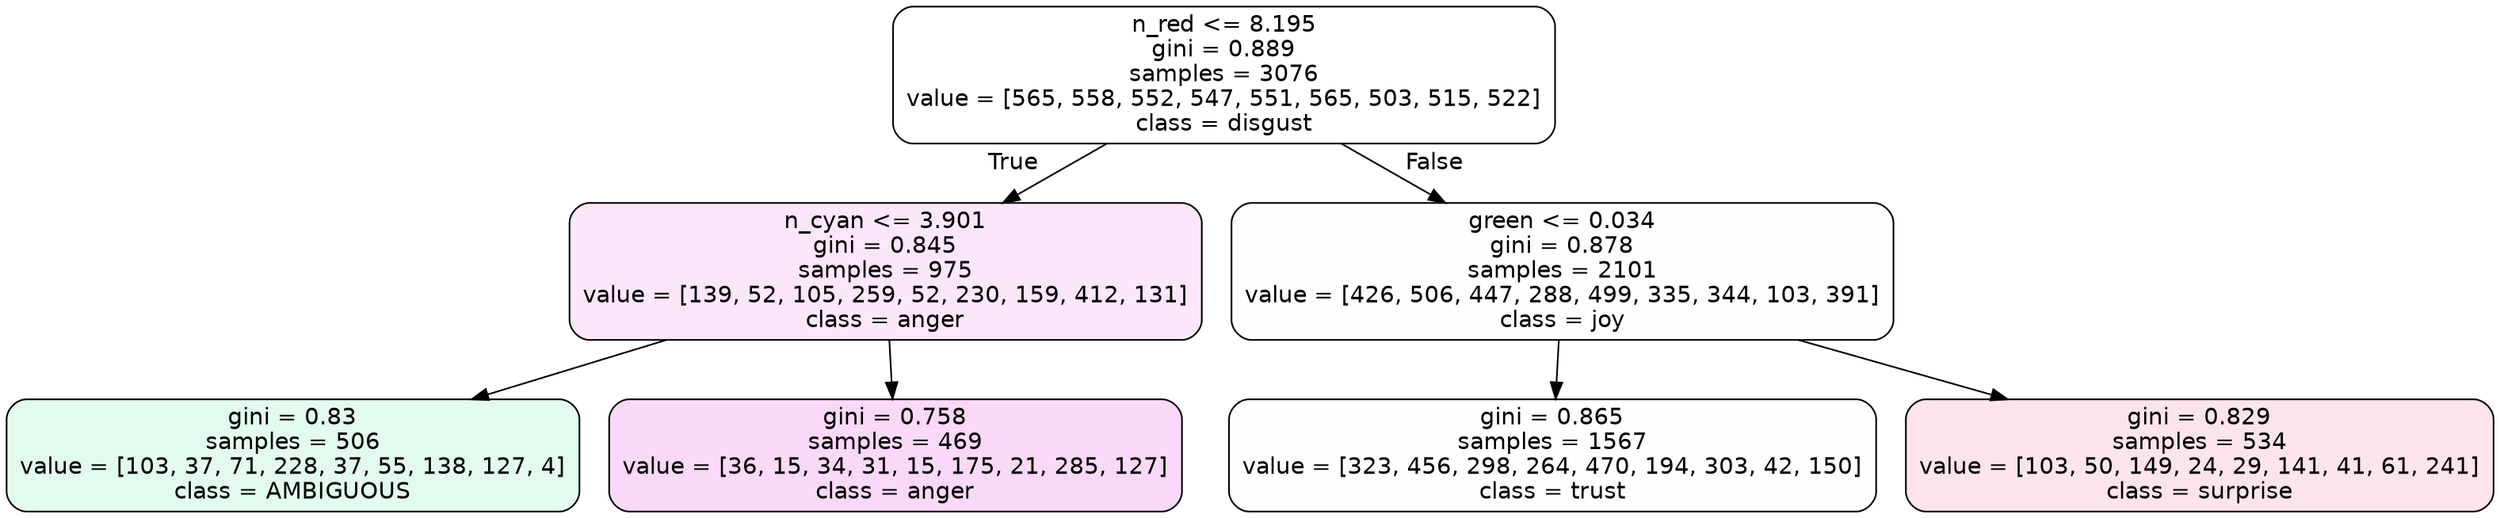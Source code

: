 digraph Tree {
node [shape=box, style="filled, rounded", color="black", fontname=helvetica] ;
edge [fontname=helvetica] ;
0 [label="n_red <= 8.195\ngini = 0.889\nsamples = 3076\nvalue = [565, 558, 552, 547, 551, 565, 503, 515, 522]\nclass = disgust", fillcolor="#e5813900"] ;
1 [label="n_cyan <= 3.901\ngini = 0.845\nsamples = 975\nvalue = [139, 52, 105, 259, 52, 230, 159, 412, 131]\nclass = anger", fillcolor="#e539d71e"] ;
0 -> 1 [labeldistance=2.5, labelangle=45, headlabel="True"] ;
2 [label="gini = 0.83\nsamples = 506\nvalue = [103, 37, 71, 228, 37, 55, 138, 127, 4]\nclass = AMBIGUOUS", fillcolor="#39e58123"] ;
1 -> 2 ;
3 [label="gini = 0.758\nsamples = 469\nvalue = [36, 15, 34, 31, 15, 175, 21, 285, 127]\nclass = anger", fillcolor="#e539d732"] ;
1 -> 3 ;
4 [label="green <= 0.034\ngini = 0.878\nsamples = 2101\nvalue = [426, 506, 447, 288, 499, 335, 344, 103, 391]\nclass = joy", fillcolor="#d7e53901"] ;
0 -> 4 [labeldistance=2.5, labelangle=-45, headlabel="False"] ;
5 [label="gini = 0.865\nsamples = 1567\nvalue = [323, 456, 298, 264, 470, 194, 303, 42, 150]\nclass = trust", fillcolor="#39d7e502"] ;
4 -> 5 ;
6 [label="gini = 0.829\nsamples = 534\nvalue = [103, 50, 149, 24, 29, 141, 41, 61, 241]\nclass = surprise", fillcolor="#e5396422"] ;
4 -> 6 ;
}